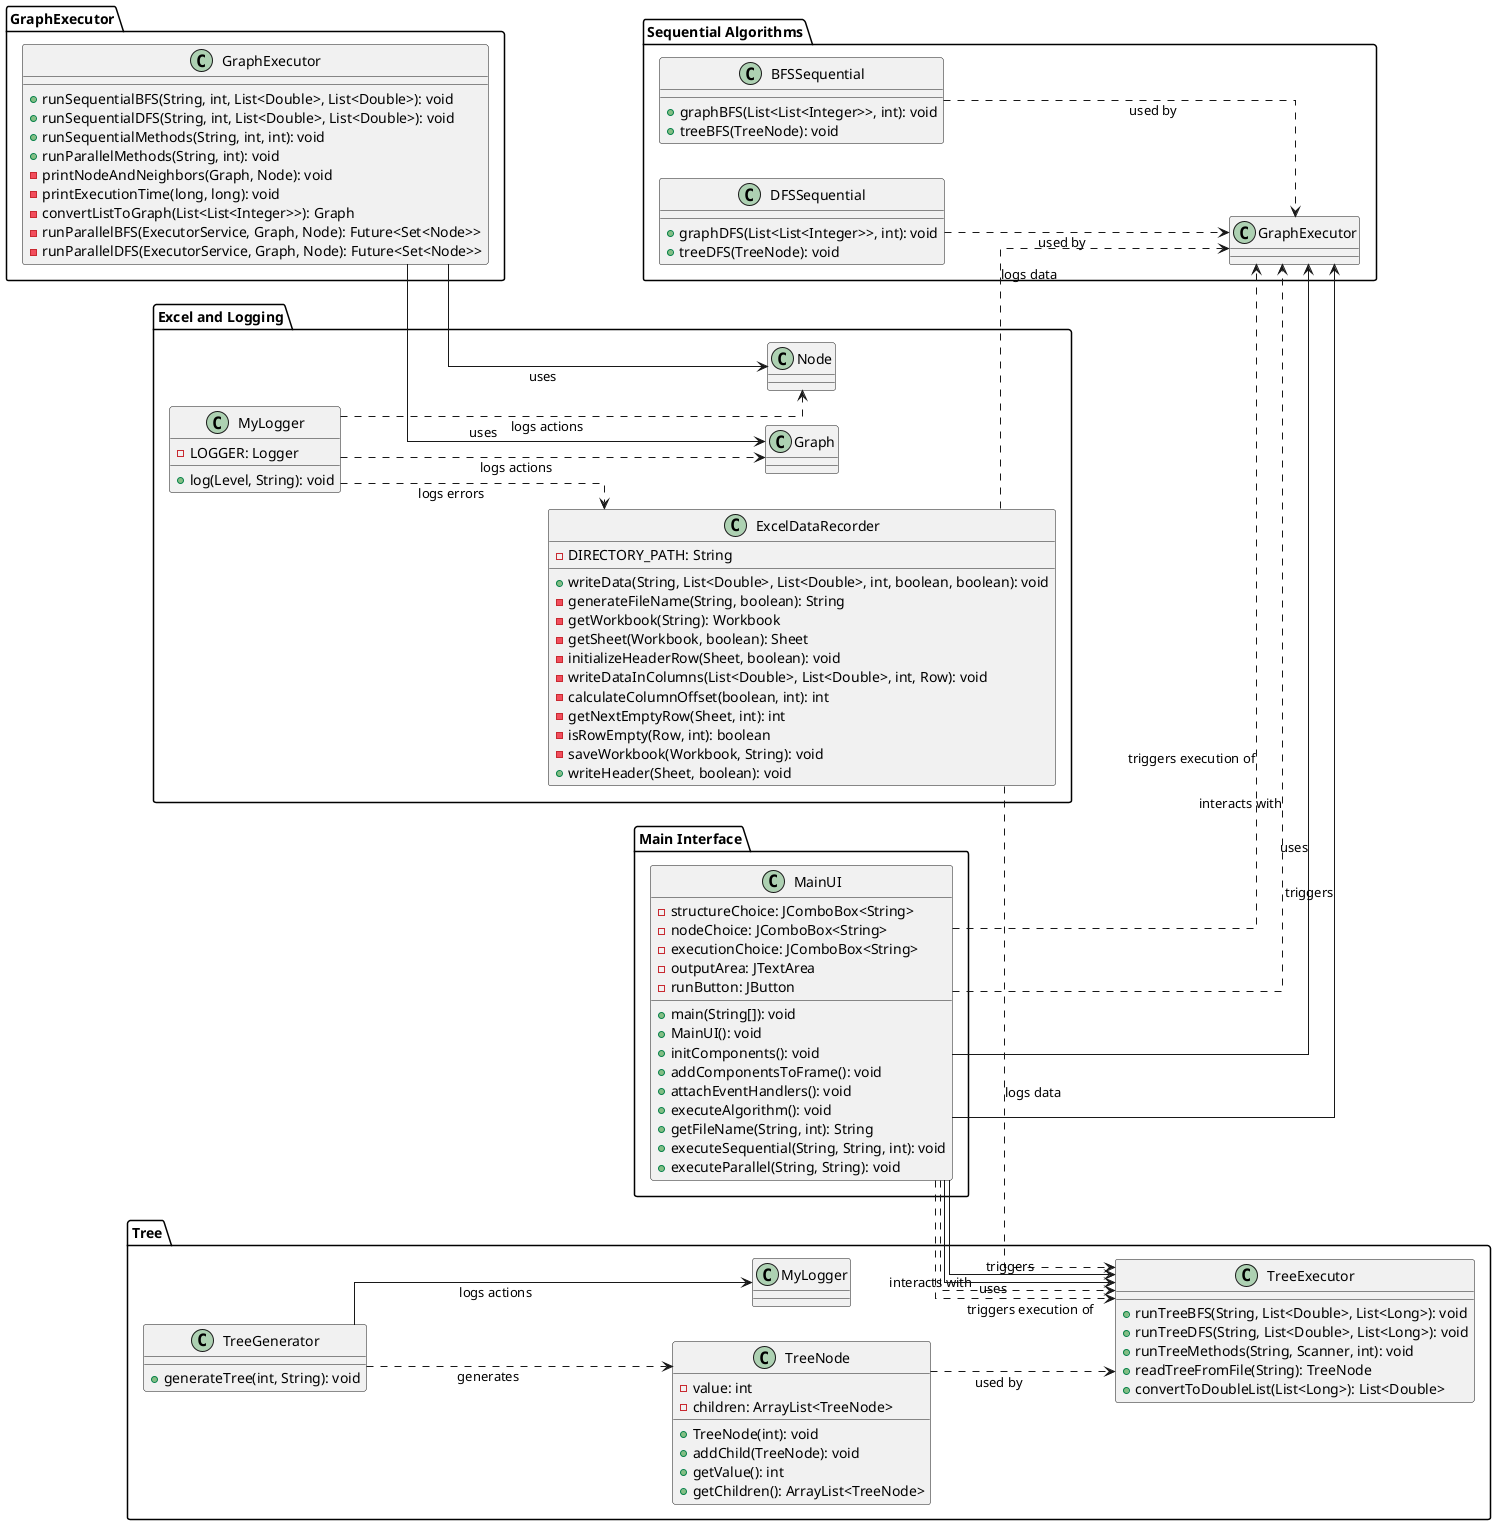 @startuml
skinparam linetype ortho
left to right direction

package "Sequential Algorithms" {
    class BFSSequential {
        +graphBFS(List<List<Integer>>, int): void
        +treeBFS(TreeNode): void
    }

    class DFSSequential {
        +graphDFS(List<List<Integer>>, int): void
        +treeDFS(TreeNode): void
    }

    BFSSequential ..> GraphExecutor : used by
    DFSSequential ..> GraphExecutor : used by
}

package "Tree" {
    class TreeNode {
        -value: int
        -children: ArrayList<TreeNode>
        +TreeNode(int): void
        +addChild(TreeNode): void
        +getValue(): int
        +getChildren(): ArrayList<TreeNode>
    }

    class TreeGenerator {
        +generateTree(int, String): void
    }

    class TreeExecutor {
        +runTreeBFS(String, List<Double>, List<Long>): void
        +runTreeDFS(String, List<Double>, List<Long>): void
        +runTreeMethods(String, Scanner, int): void
        +readTreeFromFile(String): TreeNode
        +convertToDoubleList(List<Long>): List<Double>
    }

    TreeNode ..> TreeExecutor : used by
    TreeGenerator ..> TreeNode : generates
    TreeGenerator --> MyLogger : logs actions
}

package "Excel and Logging" {
    class ExcelDataRecorder {
        -DIRECTORY_PATH: String
        +writeData(String, List<Double>, List<Double>, int, boolean, boolean): void
        -generateFileName(String, boolean): String
        -getWorkbook(String): Workbook
        -getSheet(Workbook, boolean): Sheet
        -initializeHeaderRow(Sheet, boolean): void
        -writeDataInColumns(List<Double>, List<Double>, int, Row): void
        -calculateColumnOffset(boolean, int): int
        -getNextEmptyRow(Sheet, int): int
        -isRowEmpty(Row, int): boolean
        -saveWorkbook(Workbook, String): void
        +writeHeader(Sheet, boolean): void
    }

    class MyLogger {
        -LOGGER: Logger
        +log(Level, String): void
    }

    ExcelDataRecorder ..> GraphExecutor : logs data
    ExcelDataRecorder ..> TreeExecutor : logs data
    MyLogger ..> Graph : logs actions
    MyLogger ..> Node : logs actions
    MyLogger ..> ExcelDataRecorder : logs errors
}

package "Main Interface" {
    class MainUI {
        -structureChoice: JComboBox<String>
        -nodeChoice: JComboBox<String>
        -executionChoice: JComboBox<String>
        -outputArea: JTextArea
        -runButton: JButton
        +main(String[]): void
        +MainUI(): void
        +initComponents(): void
        +addComponentsToFrame(): void
        +attachEventHandlers(): void
        +executeAlgorithm(): void
        +getFileName(String, int): String
        +executeSequential(String, String, int): void
        +executeParallel(String, String): void
    }

    MainUI ..> GraphExecutor : triggers execution of
    MainUI ..> TreeExecutor : triggers execution of
    MainUI ..> GraphExecutor : interacts with
    MainUI ..> TreeExecutor : interacts with
    MainUI --> GraphExecutor : uses
    MainUI --> TreeExecutor : uses
    MainUI --> GraphExecutor : triggers
    MainUI --> TreeExecutor : triggers
}

' Relationships between GraphExecutor and the algorithms
package "GraphExecutor" {
    class GraphExecutor {
        +runSequentialBFS(String, int, List<Double>, List<Double>): void
        +runSequentialDFS(String, int, List<Double>, List<Double>): void
        +runSequentialMethods(String, int, int): void
        +runParallelMethods(String, int): void
        -printNodeAndNeighbors(Graph, Node): void
        -printExecutionTime(long, long): void
        -convertListToGraph(List<List<Integer>>): Graph
        -runParallelBFS(ExecutorService, Graph, Node): Future<Set<Node>>
        -runParallelDFS(ExecutorService, Graph, Node): Future<Set<Node>>
    }

    GraphExecutor --> Graph : uses
    GraphExecutor --> Node : uses
}
@enduml

